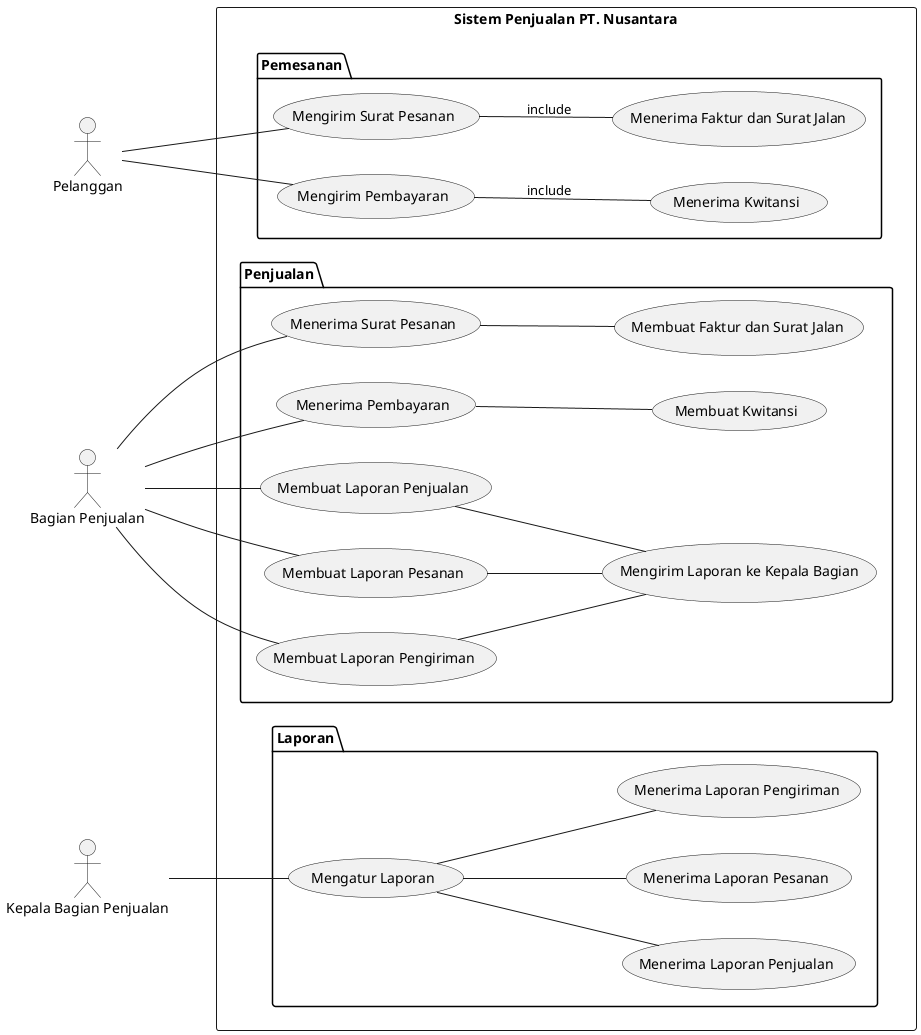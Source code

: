 @startuml

left to right direction

actor "Pelanggan" as P
actor "Bagian Penjualan" as BP
actor "Kepala Bagian Penjualan" as KBP

rectangle "Sistem Penjualan PT. Nusantara" {

    package "Pemesanan" {
        usecase "Mengirim Surat Pesanan" as UC1
        usecase "Mengirim Pembayaran" as UC2
        
        usecase "Menerima Faktur dan Surat Jalan" as UC3
        usecase "Menerima Kwitansi" as UC4
    }

    package "Penjualan" {
        usecase "Menerima Surat Pesanan" as UC5
        usecase "Membuat Faktur dan Surat Jalan" as UC6

        usecase "Menerima Pembayaran" as UC7
        usecase "Membuat Kwitansi" as UC8

        usecase "Membuat Laporan Penjualan" as UC9
        usecase "Membuat Laporan Pesanan" as UC10
        usecase "Membuat Laporan Pengiriman" as UC11

        usecase "Mengirim Laporan ke Kepala Bagian" as UC12
    }

    package "Laporan" {
        usecase "Mengatur Laporan" as UC13
        usecase "Menerima Laporan Penjualan" as UC14
        usecase "Menerima Laporan Pesanan" as UC15
        usecase "Menerima Laporan Pengiriman" as UC16
    }
}

UC1 -- UC3 : include
UC2 -- UC4 : include

UC5 -- UC6
UC7 -- UC8

UC9 -- UC12 
UC10 -- UC12
UC11 -- UC12

UC13 -- UC14
UC13 -- UC15
UC13 -- UC16

P -- UC1
P -- UC2

BP -- UC5
BP -- UC7
BP -- UC9
BP -- UC10
BP -- UC11

KBP -- UC13

@enduml
